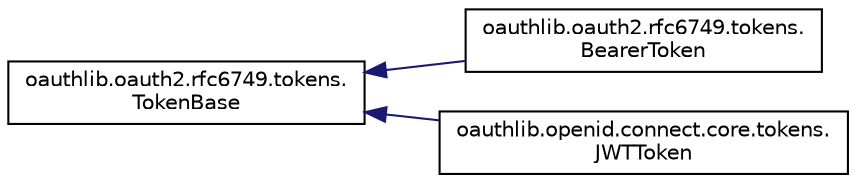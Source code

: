 digraph "Graphical Class Hierarchy"
{
 // LATEX_PDF_SIZE
  edge [fontname="Helvetica",fontsize="10",labelfontname="Helvetica",labelfontsize="10"];
  node [fontname="Helvetica",fontsize="10",shape=record];
  rankdir="LR";
  Node0 [label="oauthlib.oauth2.rfc6749.tokens.\lTokenBase",height=0.2,width=0.4,color="black", fillcolor="white", style="filled",URL="$classoauthlib_1_1oauth2_1_1rfc6749_1_1tokens_1_1TokenBase.html",tooltip=" "];
  Node0 -> Node1 [dir="back",color="midnightblue",fontsize="10",style="solid",fontname="Helvetica"];
  Node1 [label="oauthlib.oauth2.rfc6749.tokens.\lBearerToken",height=0.2,width=0.4,color="black", fillcolor="white", style="filled",URL="$classoauthlib_1_1oauth2_1_1rfc6749_1_1tokens_1_1BearerToken.html",tooltip=" "];
  Node0 -> Node2 [dir="back",color="midnightblue",fontsize="10",style="solid",fontname="Helvetica"];
  Node2 [label="oauthlib.openid.connect.core.tokens.\lJWTToken",height=0.2,width=0.4,color="black", fillcolor="white", style="filled",URL="$classoauthlib_1_1openid_1_1connect_1_1core_1_1tokens_1_1JWTToken.html",tooltip=" "];
}
